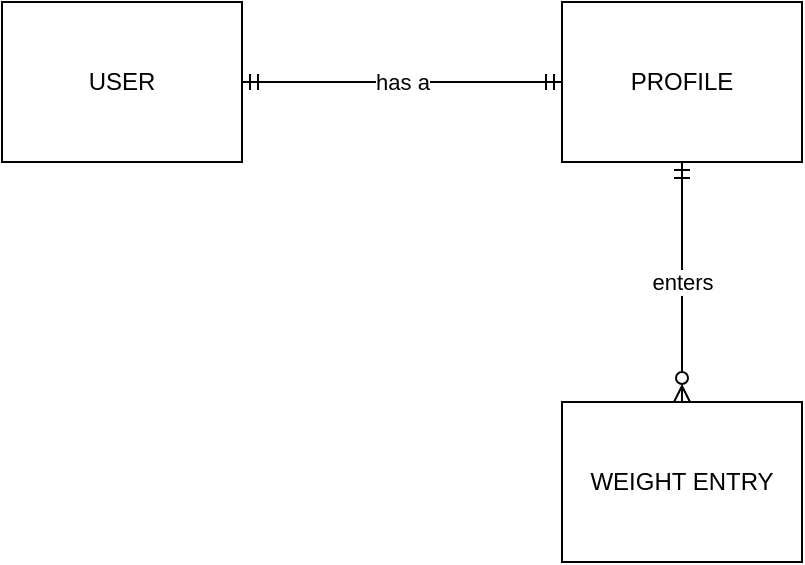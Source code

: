 <mxfile version="15.8.7" type="device"><diagram id="prtHgNgQTEPvFCAcTncT" name="Page-1"><mxGraphModel dx="1422" dy="857" grid="1" gridSize="10" guides="1" tooltips="1" connect="1" arrows="1" fold="1" page="1" pageScale="1" pageWidth="827" pageHeight="1169" math="0" shadow="0"><root><mxCell id="0"/><mxCell id="1" parent="0"/><mxCell id="_aAmFfA3rq6f0Zdlvm4t-8" value="has a" style="edgeStyle=orthogonalEdgeStyle;rounded=0;orthogonalLoop=1;jettySize=auto;html=1;exitX=1;exitY=0.5;exitDx=0;exitDy=0;entryX=0;entryY=0.5;entryDx=0;entryDy=0;startArrow=ERmandOne;startFill=0;endArrow=ERmandOne;endFill=0;" edge="1" parent="1" source="_aAmFfA3rq6f0Zdlvm4t-1" target="_aAmFfA3rq6f0Zdlvm4t-2"><mxGeometry relative="1" as="geometry"/></mxCell><mxCell id="_aAmFfA3rq6f0Zdlvm4t-1" value="USER" style="rounded=0;whiteSpace=wrap;html=1;" vertex="1" parent="1"><mxGeometry x="210" y="150" width="120" height="80" as="geometry"/></mxCell><mxCell id="_aAmFfA3rq6f0Zdlvm4t-9" value="enters" style="edgeStyle=orthogonalEdgeStyle;rounded=0;orthogonalLoop=1;jettySize=auto;html=1;exitX=0.5;exitY=1;exitDx=0;exitDy=0;entryX=0.5;entryY=0;entryDx=0;entryDy=0;startArrow=ERmandOne;startFill=0;endArrow=ERzeroToMany;endFill=0;" edge="1" parent="1" source="_aAmFfA3rq6f0Zdlvm4t-2" target="_aAmFfA3rq6f0Zdlvm4t-6"><mxGeometry relative="1" as="geometry"/></mxCell><mxCell id="_aAmFfA3rq6f0Zdlvm4t-2" value="PROFILE" style="rounded=0;whiteSpace=wrap;html=1;" vertex="1" parent="1"><mxGeometry x="490" y="150" width="120" height="80" as="geometry"/></mxCell><mxCell id="_aAmFfA3rq6f0Zdlvm4t-6" value="WEIGHT ENTRY" style="rounded=0;whiteSpace=wrap;html=1;" vertex="1" parent="1"><mxGeometry x="490" y="350" width="120" height="80" as="geometry"/></mxCell></root></mxGraphModel></diagram></mxfile>